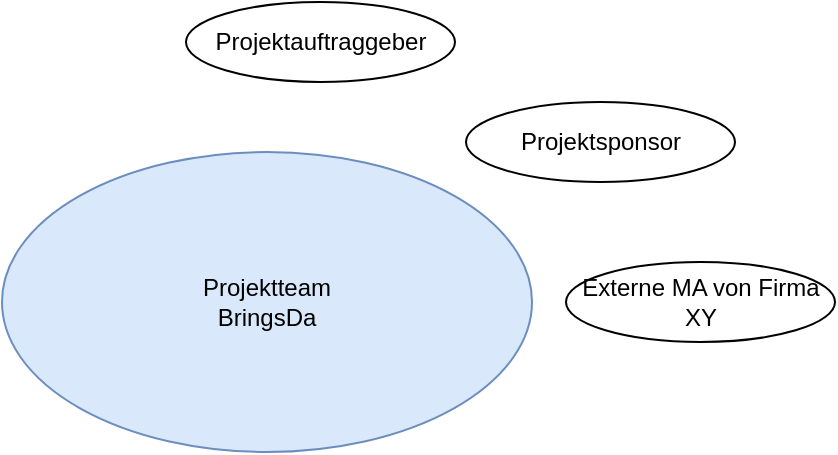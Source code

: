 <mxfile version="15.9.1" type="github">
  <diagram id="_76x9E-9HnuTFrB9pPS9" name="Page-1">
    <mxGraphModel dx="813" dy="411" grid="1" gridSize="10" guides="1" tooltips="1" connect="1" arrows="1" fold="1" page="1" pageScale="1" pageWidth="500" pageHeight="400" math="0" shadow="0">
      <root>
        <mxCell id="0" />
        <mxCell id="1" parent="0" />
        <mxCell id="NJFJMfUyY4o7fM_dKvsl-1" value="Projektteam&lt;br&gt;BringsDa" style="ellipse;whiteSpace=wrap;html=1;fillColor=#dae8fc;strokeColor=#6c8ebf;" vertex="1" parent="1">
          <mxGeometry x="118" y="125" width="265" height="150" as="geometry" />
        </mxCell>
        <mxCell id="NJFJMfUyY4o7fM_dKvsl-2" value="Projektauftraggeber" style="ellipse;whiteSpace=wrap;html=1;" vertex="1" parent="1">
          <mxGeometry x="210" y="50" width="134.5" height="40" as="geometry" />
        </mxCell>
        <mxCell id="NJFJMfUyY4o7fM_dKvsl-3" value="Projektsponsor" style="ellipse;whiteSpace=wrap;html=1;" vertex="1" parent="1">
          <mxGeometry x="350" y="100" width="134.5" height="40" as="geometry" />
        </mxCell>
        <mxCell id="NJFJMfUyY4o7fM_dKvsl-4" value="Externe MA von Firma XY" style="ellipse;whiteSpace=wrap;html=1;" vertex="1" parent="1">
          <mxGeometry x="400" y="180" width="134.5" height="40" as="geometry" />
        </mxCell>
      </root>
    </mxGraphModel>
  </diagram>
</mxfile>
